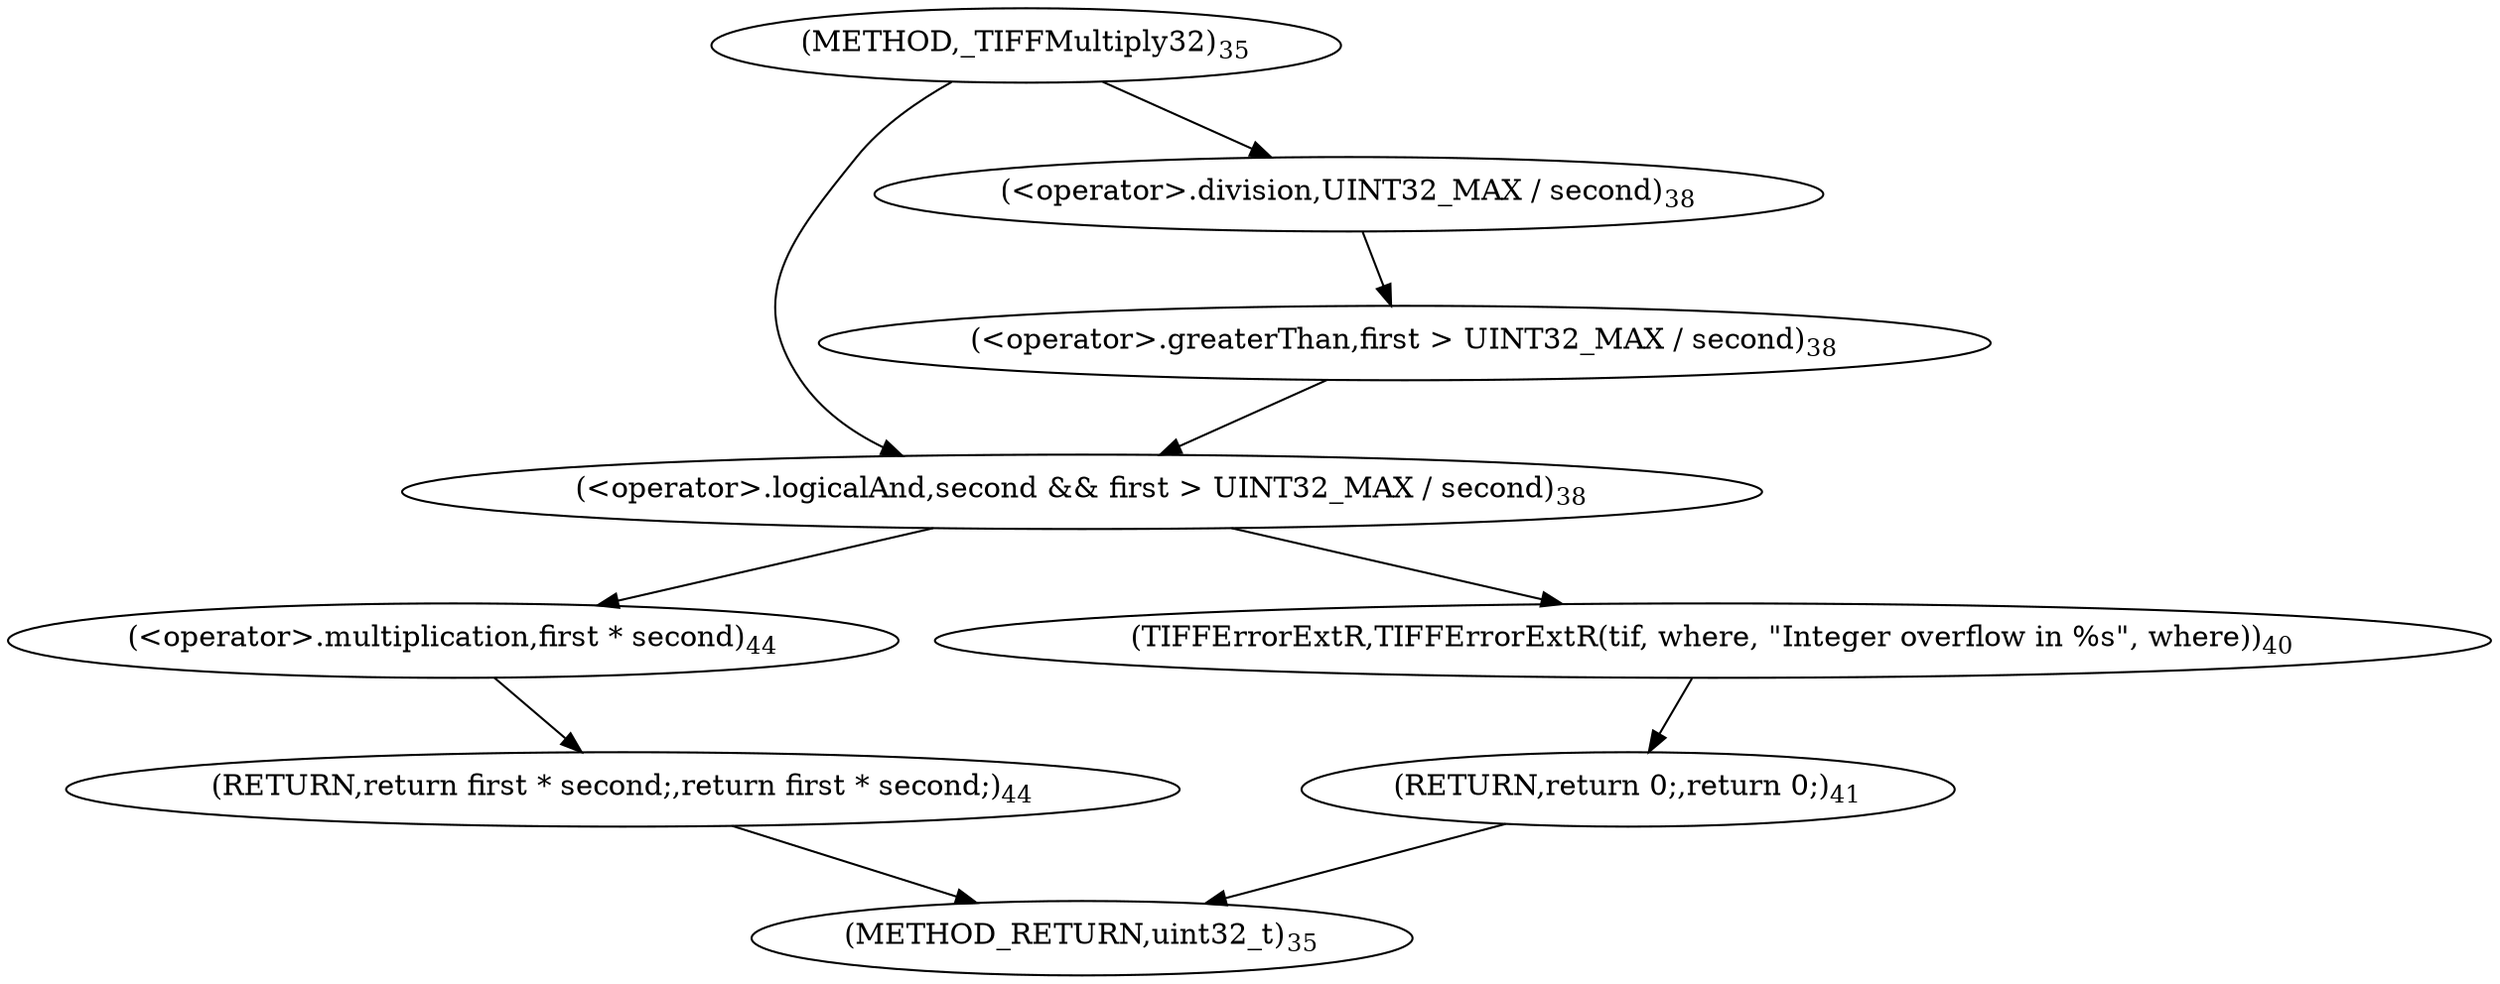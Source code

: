 digraph "_TIFFMultiply32" {  
"20661" [label = <(RETURN,return first * second;,return first * second;)<SUB>44</SUB>> ]
"20646" [label = <(&lt;operator&gt;.logicalAnd,second &amp;&amp; first &gt; UINT32_MAX / second)<SUB>38</SUB>> ]
"20662" [label = <(&lt;operator&gt;.multiplication,first * second)<SUB>44</SUB>> ]
"20648" [label = <(&lt;operator&gt;.greaterThan,first &gt; UINT32_MAX / second)<SUB>38</SUB>> ]
"20654" [label = <(TIFFErrorExtR,TIFFErrorExtR(tif, where, &quot;Integer overflow in %s&quot;, where))<SUB>40</SUB>> ]
"20659" [label = <(RETURN,return 0;,return 0;)<SUB>41</SUB>> ]
"20650" [label = <(&lt;operator&gt;.division,UINT32_MAX / second)<SUB>38</SUB>> ]
"20639" [label = <(METHOD,_TIFFMultiply32)<SUB>35</SUB>> ]
"20665" [label = <(METHOD_RETURN,uint32_t)<SUB>35</SUB>> ]
  "20661" -> "20665" 
  "20646" -> "20654" 
  "20646" -> "20662" 
  "20662" -> "20661" 
  "20648" -> "20646" 
  "20654" -> "20659" 
  "20659" -> "20665" 
  "20650" -> "20648" 
  "20639" -> "20646" 
  "20639" -> "20650" 
}
